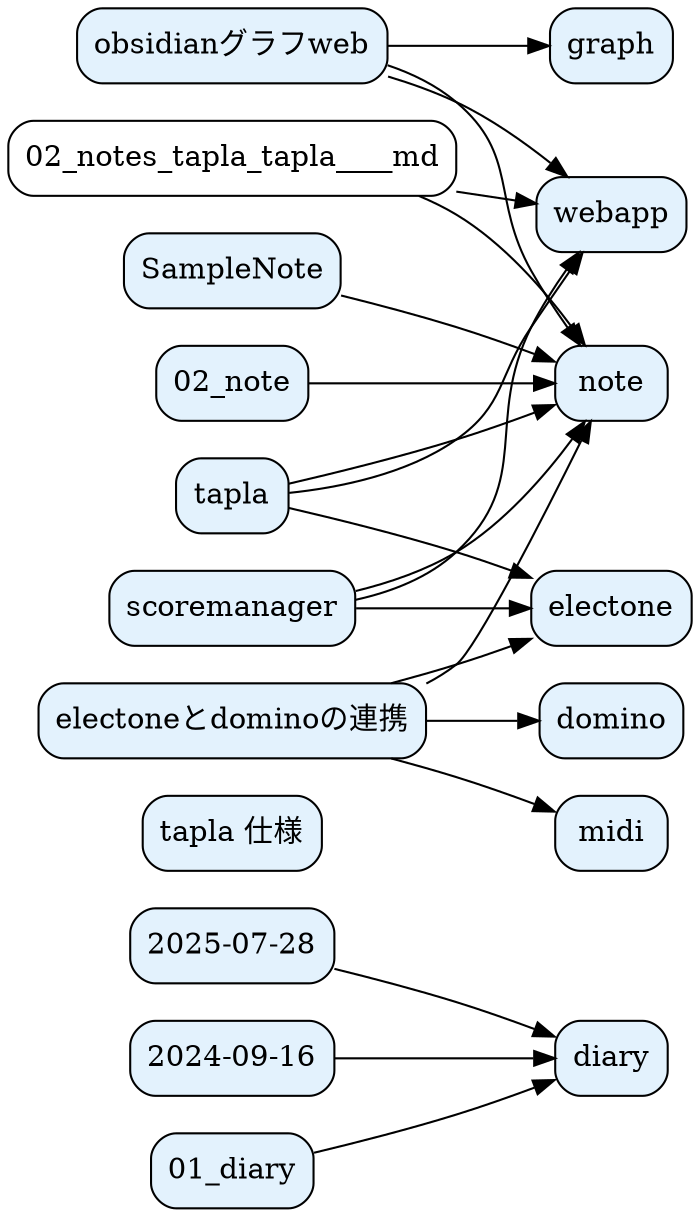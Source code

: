digraph "obsidianamatzktemplate/main" {
    rankdir=LR;
    node [shape=box, style=rounded];
    "01_diary_2025_2025_07_28_md" [label="2025-07-28", fillcolor="#e3f2fd", style="filled,rounded"];
    "01_diary_2024_2024_09_16_md" [label="2024-09-16", fillcolor="#e3f2fd", style="filled,rounded"];
    "02_notes_tapla_tapla___md" [label="tapla 仕様", fillcolor="#e3f2fd", style="filled,rounded"];
    "02_notes_tapla_tapla_md" [label="tapla", fillcolor="#e3f2fd", style="filled,rounded"];
    "02_notes_____scoremanager_md" [label="scoremanager", fillcolor="#e3f2fd", style="filled,rounded"];
    "02_notes_2025_electone_domino____md" [label="electoneとdominoの連携", fillcolor="#e3f2fd", style="filled,rounded"];
    "02_notes_2025_obsidian___web_md" [label="obsidianグラフweb", fillcolor="#e3f2fd", style="filled,rounded"];
    "02_notes_2024_SampleNote_md" [label="SampleNote", fillcolor="#e3f2fd", style="filled,rounded"];
    "00_templates_02_note_md" [label="02_note", fillcolor="#e3f2fd", style="filled,rounded"];
    "00_templates_01_diary_md" [label="01_diary", fillcolor="#e3f2fd", style="filled,rounded"];
    "diary" [label="diary", fillcolor="#e3f2fd", style="filled,rounded"];
    "note" [label="note", fillcolor="#e3f2fd", style="filled,rounded"];
    "webapp" [label="webapp", fillcolor="#e3f2fd", style="filled,rounded"];
    "electone" [label="electone", fillcolor="#e3f2fd", style="filled,rounded"];
    "domino" [label="domino", fillcolor="#e3f2fd", style="filled,rounded"];
    "midi" [label="midi", fillcolor="#e3f2fd", style="filled,rounded"];
    "graph" [label="graph", fillcolor="#e3f2fd", style="filled,rounded"];
    "01_diary_2025_2025_07_28_md" -> "diary";
    "01_diary_2024_2024_09_16_md" -> "diary";
    "02_notes_tapla_tapla____md" -> "note";
    "02_notes_tapla_tapla____md" -> "webapp";
    "02_notes_tapla_tapla_md" -> "note";
    "02_notes_tapla_tapla_md" -> "webapp";
    "02_notes_tapla_tapla_md" -> "electone";
    "02_notes_____scoremanager_md" -> "note";
    "02_notes_____scoremanager_md" -> "webapp";
    "02_notes_____scoremanager_md" -> "electone";
    "02_notes_2025_electone_domino____md" -> "note";
    "02_notes_2025_electone_domino____md" -> "electone";
    "02_notes_2025_electone_domino____md" -> "domino";
    "02_notes_2025_electone_domino____md" -> "midi";
    "02_notes_2025_obsidian___web_md" -> "note";
    "02_notes_2025_obsidian___web_md" -> "webapp";
    "02_notes_2025_obsidian___web_md" -> "graph";
    "02_notes_2024_SampleNote_md" -> "note";
    "00_templates_02_note_md" -> "note";
    "00_templates_01_diary_md" -> "diary";
}